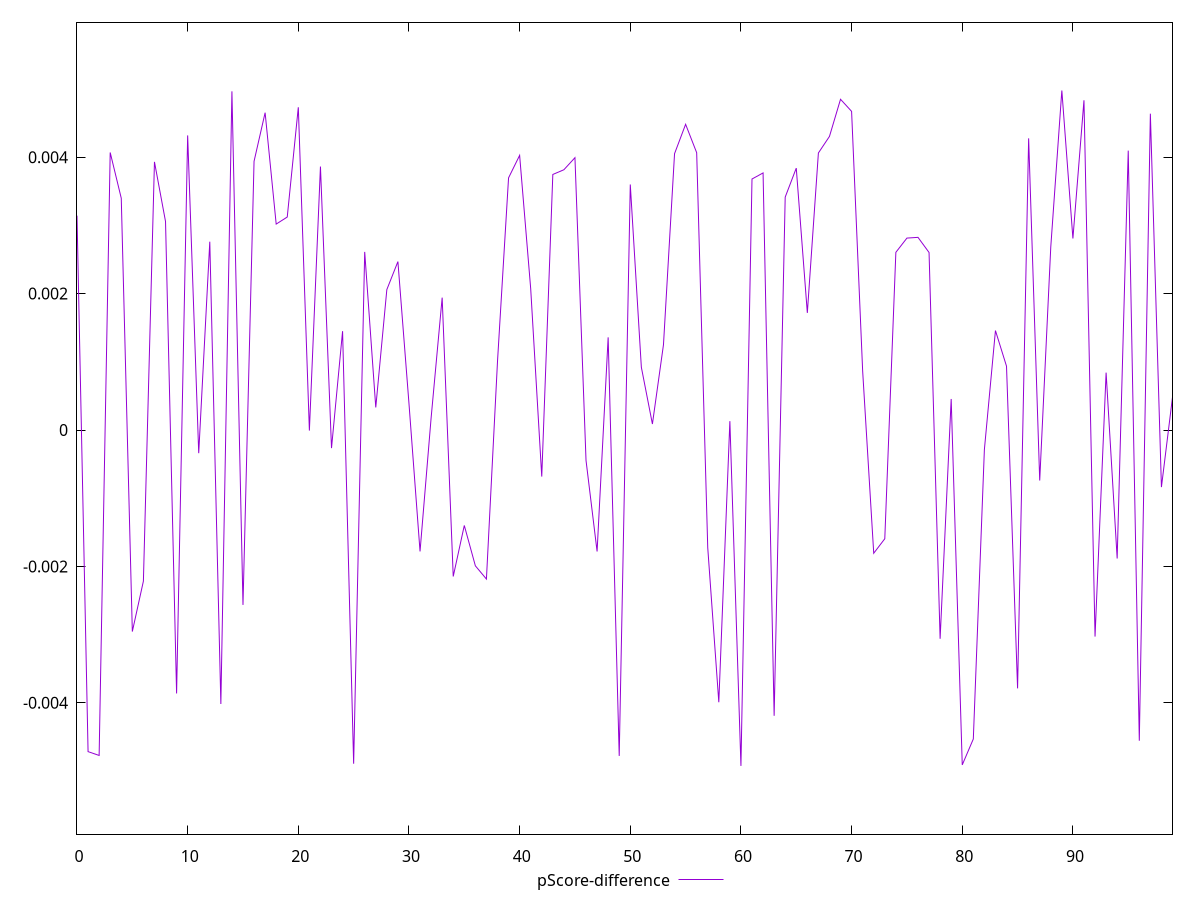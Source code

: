 reset

$pScoreDifference <<EOF
0 0.0031422818675758135
1 -0.004715960946797271
2 -0.004771583041289884
3 0.004068708456504866
4 0.0033980470529026974
5 -0.0029552084300119574
6 -0.0022159211212944285
7 0.00393115711910097
8 0.0030570286388149626
9 -0.0038624076258817475
10 0.004318934173394018
11 -0.0003401338016413291
12 0.0027608537972872993
13 -0.004017205631192233
14 0.004965307787138773
15 -0.002564569150369289
16 0.003939360876682008
17 0.004652399658450768
18 0.0030193322820774027
19 0.0031226689610575065
20 0.00473177643390521
21 -0.000008397472344823242
22 0.003862385184586481
23 -0.0002656871237206593
24 0.001448787850628852
25 -0.004892949761587051
26 0.002611065204592089
27 0.0003310721162966823
28 0.0020588089154569555
29 0.0024690723849069007
30 0.0003885210735596889
31 -0.0017801824481482598
32 0.00017529372856461833
33 0.0019409133589259886
34 -0.0021474599182236265
35 -0.0013995854728170443
36 -0.0019914540086123367
37 -0.002185277143467279
38 0.0010037166716058143
39 0.003696743522626944
40 0.004026688073210161
41 0.0020725495831730445
42 -0.0006829928579409339
43 0.0037466828390313456
44 0.0038158238108525477
45 0.00399285151080675
46 -0.0004456573570904565
47 -0.0017810165858324067
48 0.001358435826969595
49 -0.004778268531495655
50 0.0035994713980366244
51 0.0009203910617061606
52 0.00008773789888971706
53 0.001250815041475395
54 0.004051482309549659
55 0.004481969436141986
56 0.004065784718362719
57 -0.0017254769097487799
58 -0.00399134407546109
59 0.0001299455949481665
60 -0.004925258784630682
61 0.003679925016629837
62 0.003769169996140631
63 -0.004190614987524266
64 0.003414583921930059
65 0.0038395441607407266
66 0.0017169202693898544
67 0.004061623751063559
68 0.004304575817042577
69 0.004848994984356203
70 0.004671679889408753
71 0.0008627506934673068
72 -0.0018069894480949866
73 -0.0015943208289437294
74 0.002605112373852414
75 0.0028137923744069315
76 0.002824508329503428
77 0.0026026728334311855
78 -0.003060937497267213
79 0.0004547238559937661
80 -0.004910229187151449
81 -0.004530404192149007
82 -0.00028786217446774565
83 0.0014577490811873428
84 0.0009352418172478005
85 -0.00378870792379149
86 0.004275841819481596
87 -0.0007409359794201542
88 0.002683821933768593
89 0.004977662870547794
90 0.002808245779420182
91 0.00483441925328254
92 -0.0030290234724171805
93 0.0008409402167177671
94 -0.0018842457622121334
95 0.004096290314010376
96 -0.0045558475742990545
97 0.004638149428217941
98 -0.0008370894668255913
99 0.00048073013934180064
EOF

set key outside below
set xrange [0:99]
set yrange [-0.005925258784630682:0.005977662870547794]
set trange [-0.005925258784630682:0.005977662870547794]
set terminal svg size 640, 500 enhanced background rgb 'white'
set output "report_00015_2021-02-09T16-11-33.973Z/first-meaningful-paint/samples/pages+cached+noadtech+nomedia+nocss/pScore-difference/values.svg"

plot $pScoreDifference title "pScore-difference" with line

reset
